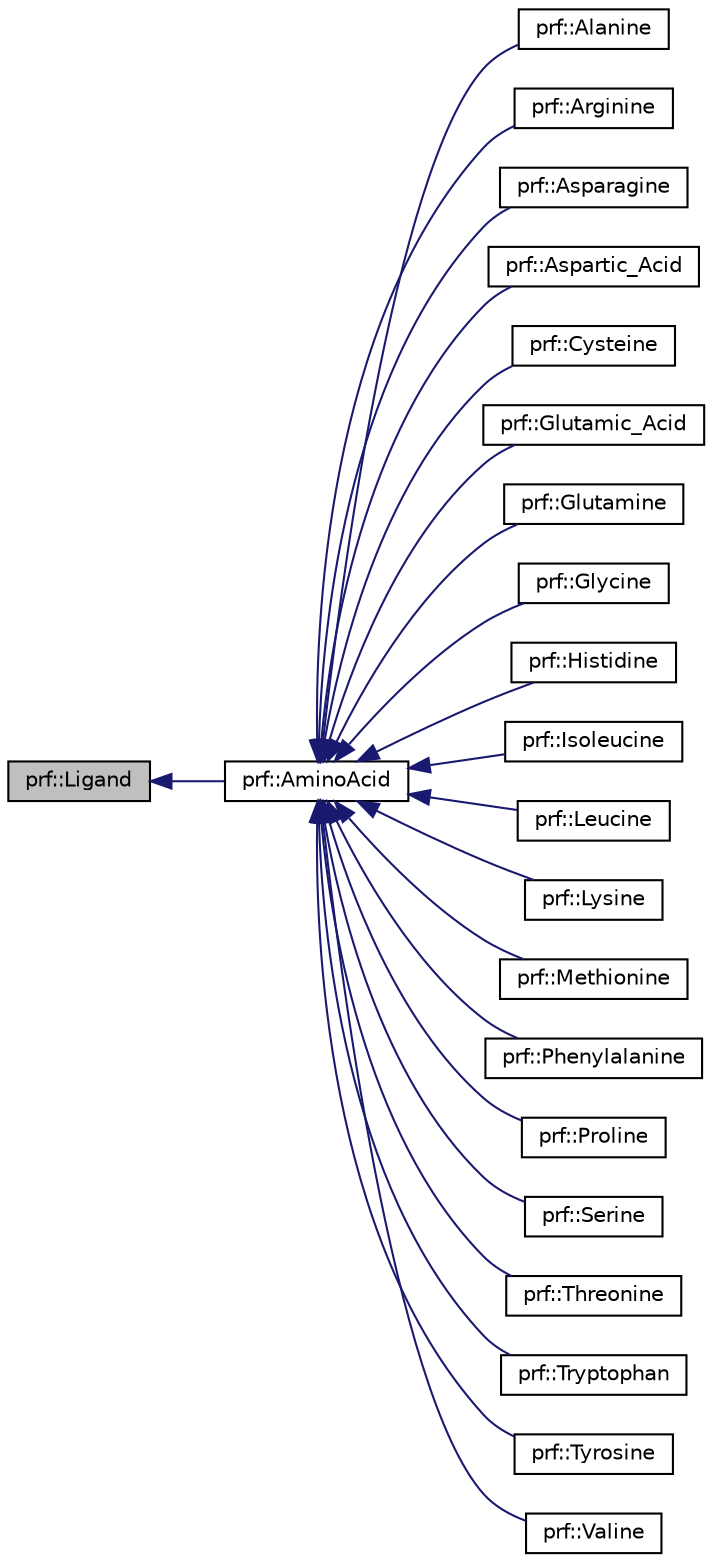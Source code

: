 digraph "prf::Ligand"
{
  bgcolor="transparent";
  edge [fontname="Helvetica",fontsize="10",labelfontname="Helvetica",labelfontsize="10"];
  node [fontname="Helvetica",fontsize="10",shape=record];
  rankdir="LR";
  Node1 [label="prf::Ligand",height=0.2,width=0.4,color="black", fillcolor="grey75", style="filled" fontcolor="black"];
  Node1 -> Node2 [dir="back",color="midnightblue",fontsize="10",style="solid",fontname="Helvetica"];
  Node2 [label="prf::AminoAcid",height=0.2,width=0.4,color="black",URL="$classprf_1_1AminoAcid.html",tooltip="Amino acid base class."];
  Node2 -> Node3 [dir="back",color="midnightblue",fontsize="10",style="solid",fontname="Helvetica"];
  Node3 [label="prf::Alanine",height=0.2,width=0.4,color="black",URL="$classprf_1_1Alanine.html",tooltip="Alanine."];
  Node2 -> Node4 [dir="back",color="midnightblue",fontsize="10",style="solid",fontname="Helvetica"];
  Node4 [label="prf::Arginine",height=0.2,width=0.4,color="black",URL="$classprf_1_1Arginine.html",tooltip="Arginine."];
  Node2 -> Node5 [dir="back",color="midnightblue",fontsize="10",style="solid",fontname="Helvetica"];
  Node5 [label="prf::Asparagine",height=0.2,width=0.4,color="black",URL="$classprf_1_1Asparagine.html",tooltip="asparagine"];
  Node2 -> Node6 [dir="back",color="midnightblue",fontsize="10",style="solid",fontname="Helvetica"];
  Node6 [label="prf::Aspartic_Acid",height=0.2,width=0.4,color="black",URL="$classprf_1_1Aspartic__Acid.html",tooltip="Aspartic acid."];
  Node2 -> Node7 [dir="back",color="midnightblue",fontsize="10",style="solid",fontname="Helvetica"];
  Node7 [label="prf::Cysteine",height=0.2,width=0.4,color="black",URL="$classprf_1_1Cysteine.html",tooltip="Cystine."];
  Node2 -> Node8 [dir="back",color="midnightblue",fontsize="10",style="solid",fontname="Helvetica"];
  Node8 [label="prf::Glutamic_Acid",height=0.2,width=0.4,color="black",URL="$classprf_1_1Glutamic__Acid.html",tooltip="Glutamic acid."];
  Node2 -> Node9 [dir="back",color="midnightblue",fontsize="10",style="solid",fontname="Helvetica"];
  Node9 [label="prf::Glutamine",height=0.2,width=0.4,color="black",URL="$classprf_1_1Glutamine.html",tooltip="Glutamine."];
  Node2 -> Node10 [dir="back",color="midnightblue",fontsize="10",style="solid",fontname="Helvetica"];
  Node10 [label="prf::Glycine",height=0.2,width=0.4,color="black",URL="$classprf_1_1Glycine.html",tooltip="Glycine."];
  Node2 -> Node11 [dir="back",color="midnightblue",fontsize="10",style="solid",fontname="Helvetica"];
  Node11 [label="prf::Histidine",height=0.2,width=0.4,color="black",URL="$classprf_1_1Histidine.html",tooltip="Histidine."];
  Node2 -> Node12 [dir="back",color="midnightblue",fontsize="10",style="solid",fontname="Helvetica"];
  Node12 [label="prf::Isoleucine",height=0.2,width=0.4,color="black",URL="$classprf_1_1Isoleucine.html",tooltip="Iso-leucine."];
  Node2 -> Node13 [dir="back",color="midnightblue",fontsize="10",style="solid",fontname="Helvetica"];
  Node13 [label="prf::Leucine",height=0.2,width=0.4,color="black",URL="$classprf_1_1Leucine.html",tooltip="Leucine."];
  Node2 -> Node14 [dir="back",color="midnightblue",fontsize="10",style="solid",fontname="Helvetica"];
  Node14 [label="prf::Lysine",height=0.2,width=0.4,color="black",URL="$classprf_1_1Lysine.html",tooltip="Lysine."];
  Node2 -> Node15 [dir="back",color="midnightblue",fontsize="10",style="solid",fontname="Helvetica"];
  Node15 [label="prf::Methionine",height=0.2,width=0.4,color="black",URL="$classprf_1_1Methionine.html",tooltip="Methionine."];
  Node2 -> Node16 [dir="back",color="midnightblue",fontsize="10",style="solid",fontname="Helvetica"];
  Node16 [label="prf::Phenylalanine",height=0.2,width=0.4,color="black",URL="$classprf_1_1Phenylalanine.html",tooltip="Phenyl-alanine."];
  Node2 -> Node17 [dir="back",color="midnightblue",fontsize="10",style="solid",fontname="Helvetica"];
  Node17 [label="prf::Proline",height=0.2,width=0.4,color="black",URL="$classprf_1_1Proline.html",tooltip="Proline."];
  Node2 -> Node18 [dir="back",color="midnightblue",fontsize="10",style="solid",fontname="Helvetica"];
  Node18 [label="prf::Serine",height=0.2,width=0.4,color="black",URL="$classprf_1_1Serine.html",tooltip="Serine."];
  Node2 -> Node19 [dir="back",color="midnightblue",fontsize="10",style="solid",fontname="Helvetica"];
  Node19 [label="prf::Threonine",height=0.2,width=0.4,color="black",URL="$classprf_1_1Threonine.html",tooltip="Threonine."];
  Node2 -> Node20 [dir="back",color="midnightblue",fontsize="10",style="solid",fontname="Helvetica"];
  Node20 [label="prf::Tryptophan",height=0.2,width=0.4,color="black",URL="$classprf_1_1Tryptophan.html",tooltip="Tryptophan."];
  Node2 -> Node21 [dir="back",color="midnightblue",fontsize="10",style="solid",fontname="Helvetica"];
  Node21 [label="prf::Tyrosine",height=0.2,width=0.4,color="black",URL="$classprf_1_1Tyrosine.html",tooltip="Tyrosine."];
  Node2 -> Node22 [dir="back",color="midnightblue",fontsize="10",style="solid",fontname="Helvetica"];
  Node22 [label="prf::Valine",height=0.2,width=0.4,color="black",URL="$classprf_1_1Valine.html",tooltip="Valine."];
}
